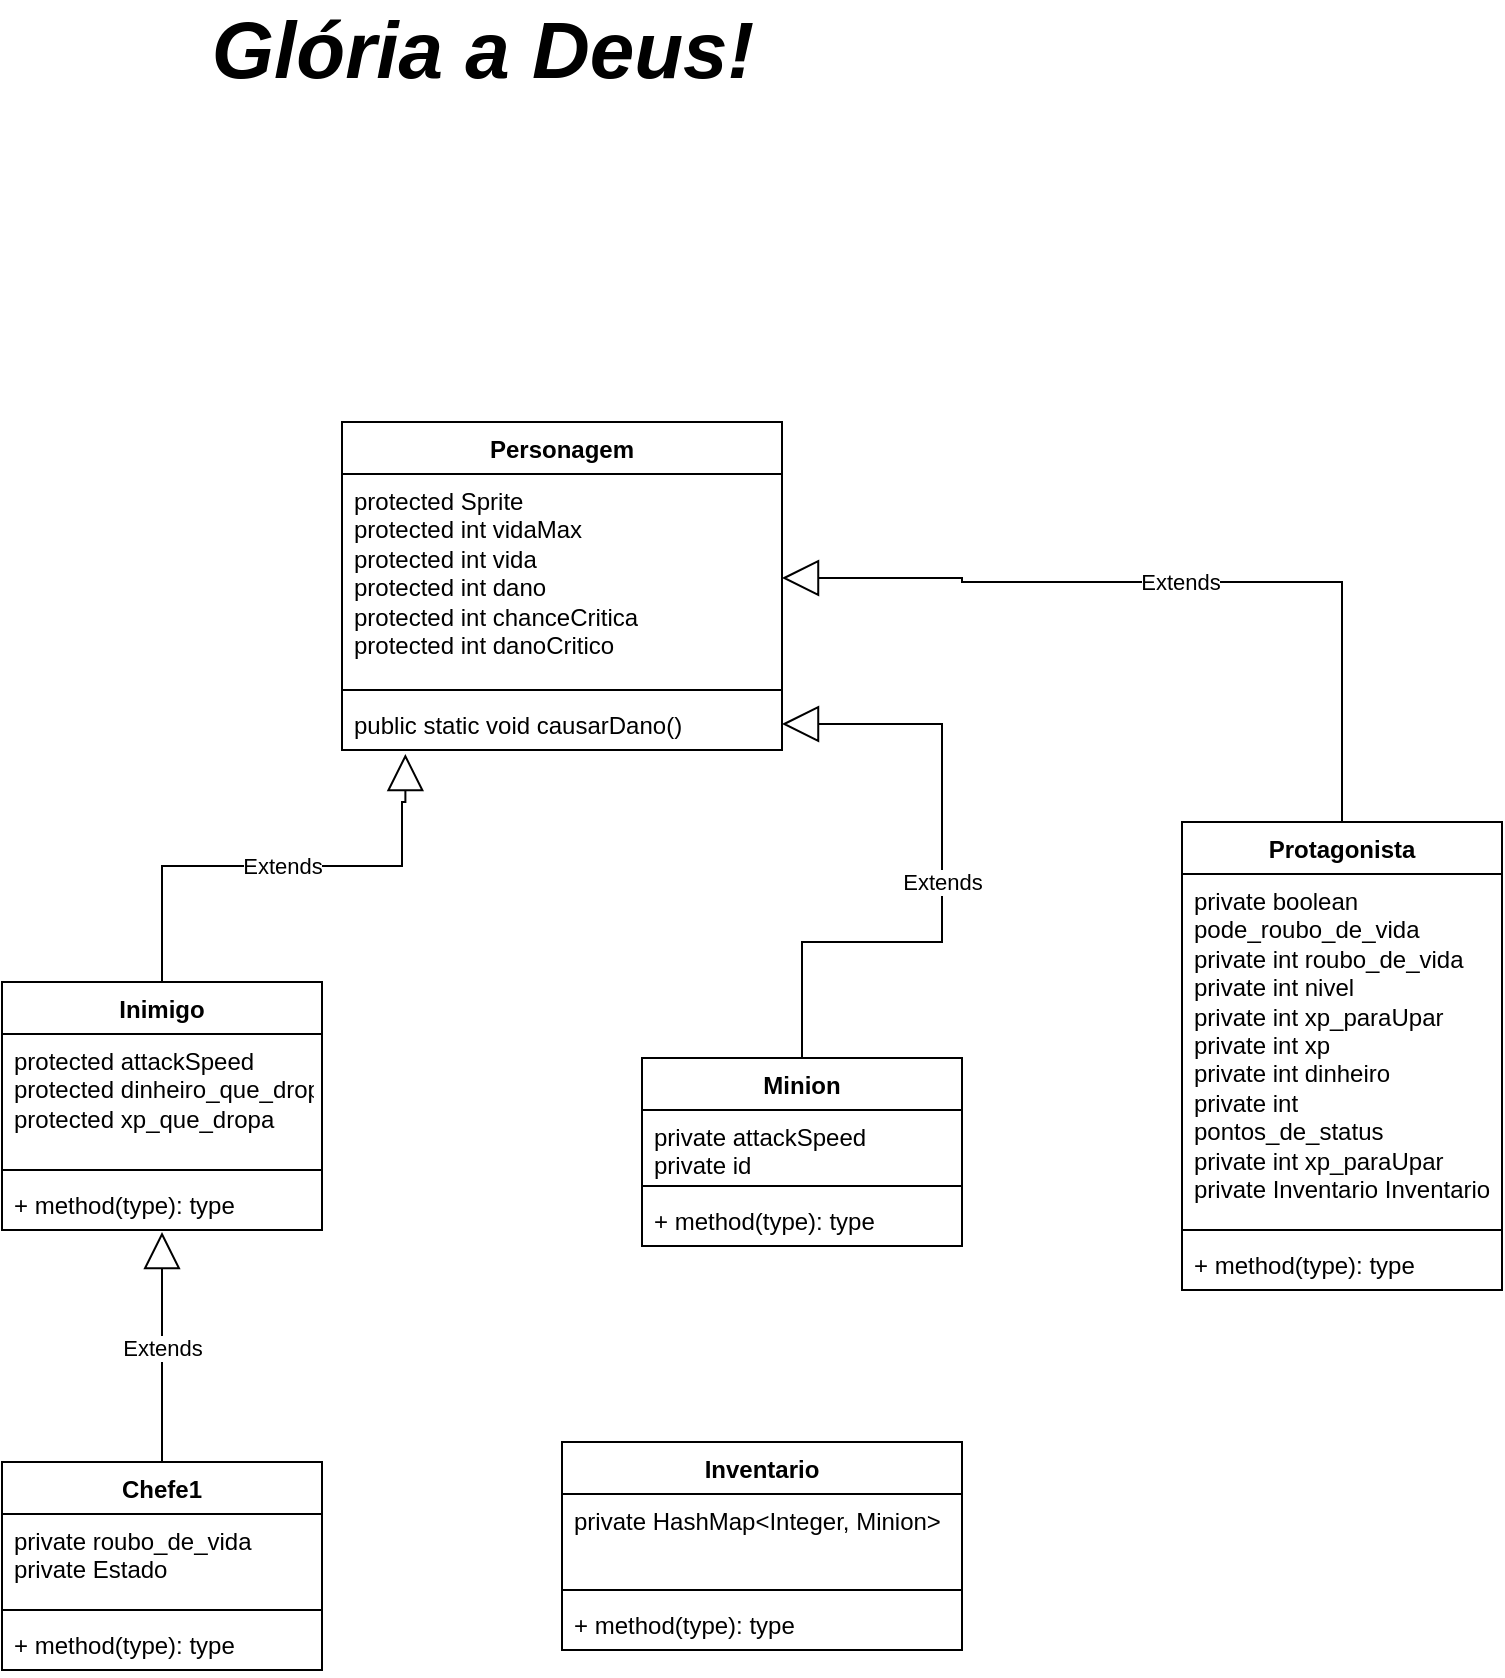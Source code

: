 <mxfile version="28.0.9">
  <diagram name="Página-1" id="LrLcTtRNYLxXVGTFRUeq">
    <mxGraphModel dx="1106" dy="1766" grid="1" gridSize="10" guides="1" tooltips="1" connect="1" arrows="1" fold="1" page="1" pageScale="1" pageWidth="827" pageHeight="1169" math="0" shadow="0">
      <root>
        <mxCell id="0" />
        <mxCell id="1" parent="0" />
        <mxCell id="FxPieWOLS__BftdB33JA-1" value="Personagem" style="swimlane;fontStyle=1;align=center;verticalAlign=top;childLayout=stackLayout;horizontal=1;startSize=26;horizontalStack=0;resizeParent=1;resizeParentMax=0;resizeLast=0;collapsible=1;marginBottom=0;whiteSpace=wrap;html=1;" parent="1" vertex="1">
          <mxGeometry x="310" y="100" width="220" height="164" as="geometry" />
        </mxCell>
        <mxCell id="FxPieWOLS__BftdB33JA-2" value="&lt;div&gt;protected Sprite&lt;/div&gt;&lt;div&gt;protected int vidaMax&lt;/div&gt;&lt;div&gt;protected int vida&lt;/div&gt;&lt;div&gt;protected int dano&lt;/div&gt;&lt;div&gt;protected int chanceCritica&lt;/div&gt;&lt;div&gt;protected int danoCritico&lt;/div&gt;&lt;div&gt;&lt;br&gt;&lt;/div&gt;" style="text;strokeColor=none;fillColor=none;align=left;verticalAlign=top;spacingLeft=4;spacingRight=4;overflow=hidden;rotatable=0;points=[[0,0.5],[1,0.5]];portConstraint=eastwest;whiteSpace=wrap;html=1;" parent="FxPieWOLS__BftdB33JA-1" vertex="1">
          <mxGeometry y="26" width="220" height="104" as="geometry" />
        </mxCell>
        <mxCell id="FxPieWOLS__BftdB33JA-3" value="" style="line;strokeWidth=1;fillColor=none;align=left;verticalAlign=middle;spacingTop=-1;spacingLeft=3;spacingRight=3;rotatable=0;labelPosition=right;points=[];portConstraint=eastwest;strokeColor=inherit;" parent="FxPieWOLS__BftdB33JA-1" vertex="1">
          <mxGeometry y="130" width="220" height="8" as="geometry" />
        </mxCell>
        <mxCell id="FxPieWOLS__BftdB33JA-4" value="public static void causarDano()" style="text;strokeColor=none;fillColor=none;align=left;verticalAlign=top;spacingLeft=4;spacingRight=4;overflow=hidden;rotatable=0;points=[[0,0.5],[1,0.5]];portConstraint=eastwest;whiteSpace=wrap;html=1;" parent="FxPieWOLS__BftdB33JA-1" vertex="1">
          <mxGeometry y="138" width="220" height="26" as="geometry" />
        </mxCell>
        <mxCell id="FxPieWOLS__BftdB33JA-5" value="Extends" style="endArrow=block;endSize=16;endFill=0;html=1;rounded=0;entryX=0.144;entryY=1.077;entryDx=0;entryDy=0;entryPerimeter=0;edgeStyle=orthogonalEdgeStyle;" parent="1" target="FxPieWOLS__BftdB33JA-4" edge="1">
          <mxGeometry width="160" relative="1" as="geometry">
            <mxPoint x="220" y="380" as="sourcePoint" />
            <mxPoint x="420" y="390" as="targetPoint" />
            <Array as="points">
              <mxPoint x="220" y="322" />
              <mxPoint x="340" y="322" />
              <mxPoint x="340" y="290" />
              <mxPoint x="342" y="290" />
            </Array>
          </mxGeometry>
        </mxCell>
        <mxCell id="FxPieWOLS__BftdB33JA-6" value="Inimigo" style="swimlane;fontStyle=1;align=center;verticalAlign=top;childLayout=stackLayout;horizontal=1;startSize=26;horizontalStack=0;resizeParent=1;resizeParentMax=0;resizeLast=0;collapsible=1;marginBottom=0;whiteSpace=wrap;html=1;" parent="1" vertex="1">
          <mxGeometry x="140" y="380" width="160" height="124" as="geometry" />
        </mxCell>
        <mxCell id="FxPieWOLS__BftdB33JA-7" value="&lt;div&gt;protected attackSpeed&lt;/div&gt;&lt;div&gt;&lt;span style=&quot;background-color: transparent; color: light-dark(rgb(0, 0, 0), rgb(255, 255, 255));&quot;&gt;protected&lt;/span&gt;&lt;span style=&quot;background-color: transparent; color: light-dark(rgb(0, 0, 0), rgb(255, 255, 255));&quot;&gt;&amp;nbsp;&lt;/span&gt;dinheiro_que_dropa&lt;/div&gt;&lt;div&gt;&lt;span style=&quot;background-color: transparent; color: light-dark(rgb(0, 0, 0), rgb(255, 255, 255));&quot;&gt;protected&lt;/span&gt;&lt;span style=&quot;background-color: transparent; color: light-dark(rgb(0, 0, 0), rgb(255, 255, 255));&quot;&gt;&amp;nbsp;&lt;/span&gt;xp_que_dropa&lt;/div&gt;&lt;div&gt;&lt;br&gt;&lt;/div&gt;" style="text;strokeColor=none;fillColor=none;align=left;verticalAlign=top;spacingLeft=4;spacingRight=4;overflow=hidden;rotatable=0;points=[[0,0.5],[1,0.5]];portConstraint=eastwest;whiteSpace=wrap;html=1;" parent="FxPieWOLS__BftdB33JA-6" vertex="1">
          <mxGeometry y="26" width="160" height="64" as="geometry" />
        </mxCell>
        <mxCell id="FxPieWOLS__BftdB33JA-8" value="" style="line;strokeWidth=1;fillColor=none;align=left;verticalAlign=middle;spacingTop=-1;spacingLeft=3;spacingRight=3;rotatable=0;labelPosition=right;points=[];portConstraint=eastwest;strokeColor=inherit;" parent="FxPieWOLS__BftdB33JA-6" vertex="1">
          <mxGeometry y="90" width="160" height="8" as="geometry" />
        </mxCell>
        <mxCell id="FxPieWOLS__BftdB33JA-9" value="+ method(type): type" style="text;strokeColor=none;fillColor=none;align=left;verticalAlign=top;spacingLeft=4;spacingRight=4;overflow=hidden;rotatable=0;points=[[0,0.5],[1,0.5]];portConstraint=eastwest;whiteSpace=wrap;html=1;" parent="FxPieWOLS__BftdB33JA-6" vertex="1">
          <mxGeometry y="98" width="160" height="26" as="geometry" />
        </mxCell>
        <mxCell id="FxPieWOLS__BftdB33JA-10" value="&lt;font style=&quot;font-size: 40px;&quot;&gt;&lt;i style=&quot;&quot;&gt;Glória a Deus!&lt;/i&gt;&lt;/font&gt;" style="text;align=center;fontStyle=1;verticalAlign=middle;spacingLeft=3;spacingRight=3;strokeColor=none;rotatable=0;points=[[0,0.5],[1,0.5]];portConstraint=eastwest;html=1;" parent="1" vertex="1">
          <mxGeometry x="340" y="-100" width="80" height="26" as="geometry" />
        </mxCell>
        <mxCell id="FxPieWOLS__BftdB33JA-11" value="Chefe1" style="swimlane;fontStyle=1;align=center;verticalAlign=top;childLayout=stackLayout;horizontal=1;startSize=26;horizontalStack=0;resizeParent=1;resizeParentMax=0;resizeLast=0;collapsible=1;marginBottom=0;whiteSpace=wrap;html=1;" parent="1" vertex="1">
          <mxGeometry x="140" y="620" width="160" height="104" as="geometry" />
        </mxCell>
        <mxCell id="FxPieWOLS__BftdB33JA-12" value="&lt;div&gt;private roubo_de_vida&lt;/div&gt;&lt;div&gt;&lt;span style=&quot;background-color: transparent; color: light-dark(rgb(0, 0, 0), rgb(255, 255, 255));&quot;&gt;private&lt;/span&gt;&lt;span style=&quot;background-color: transparent; color: light-dark(rgb(0, 0, 0), rgb(255, 255, 255));&quot;&gt;&amp;nbsp;&lt;/span&gt;Estado&lt;/div&gt;&lt;div&gt;&lt;br&gt;&lt;/div&gt;" style="text;strokeColor=none;fillColor=none;align=left;verticalAlign=top;spacingLeft=4;spacingRight=4;overflow=hidden;rotatable=0;points=[[0,0.5],[1,0.5]];portConstraint=eastwest;whiteSpace=wrap;html=1;" parent="FxPieWOLS__BftdB33JA-11" vertex="1">
          <mxGeometry y="26" width="160" height="44" as="geometry" />
        </mxCell>
        <mxCell id="FxPieWOLS__BftdB33JA-13" value="" style="line;strokeWidth=1;fillColor=none;align=left;verticalAlign=middle;spacingTop=-1;spacingLeft=3;spacingRight=3;rotatable=0;labelPosition=right;points=[];portConstraint=eastwest;strokeColor=inherit;" parent="FxPieWOLS__BftdB33JA-11" vertex="1">
          <mxGeometry y="70" width="160" height="8" as="geometry" />
        </mxCell>
        <mxCell id="FxPieWOLS__BftdB33JA-14" value="+ method(type): type" style="text;strokeColor=none;fillColor=none;align=left;verticalAlign=top;spacingLeft=4;spacingRight=4;overflow=hidden;rotatable=0;points=[[0,0.5],[1,0.5]];portConstraint=eastwest;whiteSpace=wrap;html=1;" parent="FxPieWOLS__BftdB33JA-11" vertex="1">
          <mxGeometry y="78" width="160" height="26" as="geometry" />
        </mxCell>
        <mxCell id="FxPieWOLS__BftdB33JA-15" value="Extends" style="endArrow=block;endSize=16;endFill=0;html=1;rounded=0;exitX=0.5;exitY=0;exitDx=0;exitDy=0;entryX=0.5;entryY=1.038;entryDx=0;entryDy=0;entryPerimeter=0;edgeStyle=orthogonalEdgeStyle;" parent="1" source="FxPieWOLS__BftdB33JA-11" target="FxPieWOLS__BftdB33JA-9" edge="1">
          <mxGeometry width="160" relative="1" as="geometry">
            <mxPoint x="380" y="520" as="sourcePoint" />
            <mxPoint x="540" y="520" as="targetPoint" />
          </mxGeometry>
        </mxCell>
        <mxCell id="FxPieWOLS__BftdB33JA-16" value="Protagonista" style="swimlane;fontStyle=1;align=center;verticalAlign=top;childLayout=stackLayout;horizontal=1;startSize=26;horizontalStack=0;resizeParent=1;resizeParentMax=0;resizeLast=0;collapsible=1;marginBottom=0;whiteSpace=wrap;html=1;" parent="1" vertex="1">
          <mxGeometry x="730" y="300" width="160" height="234" as="geometry" />
        </mxCell>
        <mxCell id="FxPieWOLS__BftdB33JA-17" value="&lt;div&gt;private boolean pode_roubo_de_vida&lt;/div&gt;&lt;div&gt;private int roubo_de_vida&lt;/div&gt;&lt;div&gt;private int nivel&lt;/div&gt;&lt;div&gt;private int xp_paraUpar&lt;/div&gt;&lt;div&gt;private int xp&lt;/div&gt;&lt;div&gt;private int dinheiro&lt;/div&gt;&lt;div&gt;private int pontos_de_status&lt;/div&gt;&lt;div&gt;private int xp_paraUpar&lt;/div&gt;&lt;div&gt;private Inventario Inventario&lt;/div&gt;&lt;div&gt;&lt;br&gt;&lt;/div&gt;" style="text;strokeColor=none;fillColor=none;align=left;verticalAlign=top;spacingLeft=4;spacingRight=4;overflow=hidden;rotatable=0;points=[[0,0.5],[1,0.5]];portConstraint=eastwest;whiteSpace=wrap;html=1;" parent="FxPieWOLS__BftdB33JA-16" vertex="1">
          <mxGeometry y="26" width="160" height="174" as="geometry" />
        </mxCell>
        <mxCell id="FxPieWOLS__BftdB33JA-18" value="" style="line;strokeWidth=1;fillColor=none;align=left;verticalAlign=middle;spacingTop=-1;spacingLeft=3;spacingRight=3;rotatable=0;labelPosition=right;points=[];portConstraint=eastwest;strokeColor=inherit;" parent="FxPieWOLS__BftdB33JA-16" vertex="1">
          <mxGeometry y="200" width="160" height="8" as="geometry" />
        </mxCell>
        <mxCell id="FxPieWOLS__BftdB33JA-19" value="+ method(type): type" style="text;strokeColor=none;fillColor=none;align=left;verticalAlign=top;spacingLeft=4;spacingRight=4;overflow=hidden;rotatable=0;points=[[0,0.5],[1,0.5]];portConstraint=eastwest;whiteSpace=wrap;html=1;" parent="FxPieWOLS__BftdB33JA-16" vertex="1">
          <mxGeometry y="208" width="160" height="26" as="geometry" />
        </mxCell>
        <mxCell id="FxPieWOLS__BftdB33JA-20" value="Extends" style="endArrow=block;endSize=16;endFill=0;html=1;rounded=0;exitX=0.5;exitY=0;exitDx=0;exitDy=0;edgeStyle=orthogonalEdgeStyle;entryX=1;entryY=0.5;entryDx=0;entryDy=0;" parent="1" source="FxPieWOLS__BftdB33JA-16" target="FxPieWOLS__BftdB33JA-2" edge="1">
          <mxGeometry width="160" relative="1" as="geometry">
            <mxPoint x="610" y="250" as="sourcePoint" />
            <mxPoint x="400" y="360" as="targetPoint" />
            <Array as="points">
              <mxPoint x="810" y="180" />
              <mxPoint x="620" y="180" />
              <mxPoint x="620" y="178" />
            </Array>
          </mxGeometry>
        </mxCell>
        <mxCell id="FxPieWOLS__BftdB33JA-21" value="Inventario" style="swimlane;fontStyle=1;align=center;verticalAlign=top;childLayout=stackLayout;horizontal=1;startSize=26;horizontalStack=0;resizeParent=1;resizeParentMax=0;resizeLast=0;collapsible=1;marginBottom=0;whiteSpace=wrap;html=1;" parent="1" vertex="1">
          <mxGeometry x="420" y="610" width="200" height="104" as="geometry" />
        </mxCell>
        <mxCell id="FxPieWOLS__BftdB33JA-22" value="private HashMap&amp;lt;Integer, Minion&amp;gt;" style="text;strokeColor=none;fillColor=none;align=left;verticalAlign=top;spacingLeft=4;spacingRight=4;overflow=hidden;rotatable=0;points=[[0,0.5],[1,0.5]];portConstraint=eastwest;whiteSpace=wrap;html=1;" parent="FxPieWOLS__BftdB33JA-21" vertex="1">
          <mxGeometry y="26" width="200" height="44" as="geometry" />
        </mxCell>
        <mxCell id="FxPieWOLS__BftdB33JA-23" value="" style="line;strokeWidth=1;fillColor=none;align=left;verticalAlign=middle;spacingTop=-1;spacingLeft=3;spacingRight=3;rotatable=0;labelPosition=right;points=[];portConstraint=eastwest;strokeColor=inherit;" parent="FxPieWOLS__BftdB33JA-21" vertex="1">
          <mxGeometry y="70" width="200" height="8" as="geometry" />
        </mxCell>
        <mxCell id="FxPieWOLS__BftdB33JA-24" value="+ method(type): type" style="text;strokeColor=none;fillColor=none;align=left;verticalAlign=top;spacingLeft=4;spacingRight=4;overflow=hidden;rotatable=0;points=[[0,0.5],[1,0.5]];portConstraint=eastwest;whiteSpace=wrap;html=1;" parent="FxPieWOLS__BftdB33JA-21" vertex="1">
          <mxGeometry y="78" width="200" height="26" as="geometry" />
        </mxCell>
        <mxCell id="FxPieWOLS__BftdB33JA-25" value="Minion" style="swimlane;fontStyle=1;align=center;verticalAlign=top;childLayout=stackLayout;horizontal=1;startSize=26;horizontalStack=0;resizeParent=1;resizeParentMax=0;resizeLast=0;collapsible=1;marginBottom=0;whiteSpace=wrap;html=1;" parent="1" vertex="1">
          <mxGeometry x="460" y="418" width="160" height="94" as="geometry" />
        </mxCell>
        <mxCell id="FxPieWOLS__BftdB33JA-26" value="private attackSpeed&lt;div&gt;private id&lt;/div&gt;" style="text;strokeColor=none;fillColor=none;align=left;verticalAlign=top;spacingLeft=4;spacingRight=4;overflow=hidden;rotatable=0;points=[[0,0.5],[1,0.5]];portConstraint=eastwest;whiteSpace=wrap;html=1;" parent="FxPieWOLS__BftdB33JA-25" vertex="1">
          <mxGeometry y="26" width="160" height="34" as="geometry" />
        </mxCell>
        <mxCell id="FxPieWOLS__BftdB33JA-27" value="" style="line;strokeWidth=1;fillColor=none;align=left;verticalAlign=middle;spacingTop=-1;spacingLeft=3;spacingRight=3;rotatable=0;labelPosition=right;points=[];portConstraint=eastwest;strokeColor=inherit;" parent="FxPieWOLS__BftdB33JA-25" vertex="1">
          <mxGeometry y="60" width="160" height="8" as="geometry" />
        </mxCell>
        <mxCell id="FxPieWOLS__BftdB33JA-28" value="+ method(type): type" style="text;strokeColor=none;fillColor=none;align=left;verticalAlign=top;spacingLeft=4;spacingRight=4;overflow=hidden;rotatable=0;points=[[0,0.5],[1,0.5]];portConstraint=eastwest;whiteSpace=wrap;html=1;" parent="FxPieWOLS__BftdB33JA-25" vertex="1">
          <mxGeometry y="68" width="160" height="26" as="geometry" />
        </mxCell>
        <mxCell id="FxPieWOLS__BftdB33JA-29" value="Extends" style="endArrow=block;endSize=16;endFill=0;html=1;rounded=0;exitX=0.5;exitY=0;exitDx=0;exitDy=0;entryX=1;entryY=0.5;entryDx=0;entryDy=0;edgeStyle=orthogonalEdgeStyle;" parent="1" source="FxPieWOLS__BftdB33JA-25" target="FxPieWOLS__BftdB33JA-4" edge="1">
          <mxGeometry width="160" relative="1" as="geometry">
            <mxPoint x="620" y="300" as="sourcePoint" />
            <mxPoint x="780" y="300" as="targetPoint" />
            <Array as="points">
              <mxPoint x="540" y="360" />
              <mxPoint x="610" y="360" />
              <mxPoint x="610" y="251" />
            </Array>
          </mxGeometry>
        </mxCell>
      </root>
    </mxGraphModel>
  </diagram>
</mxfile>

